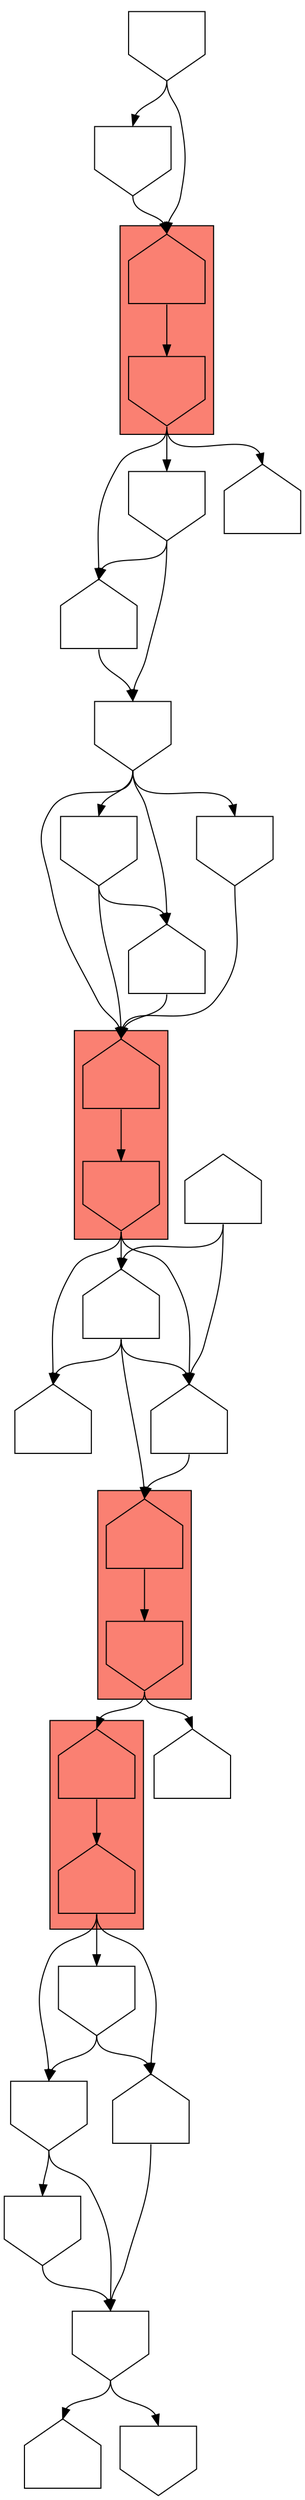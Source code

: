 digraph asm {
	edge [headport=n,tailport=s];
subgraph cluster_C15325_3117 {
	15325 [label="",height=1,width=1,shape=house];
	3117 [label="",height=1,width=1,shape=house];
	style=filled;
	fillcolor=salmon;
}
subgraph cluster_C9952_4827 {
	9952 [label="",height=1,width=1,shape=house];
	4827 [label="",height=1,width=1,shape=invhouse];
	style=filled;
	fillcolor=salmon;
}
subgraph cluster_C2357_6667 {
	2357 [label="",height=1,width=1,shape=house];
	6667 [label="",height=1,width=1,shape=invhouse];
	style=filled;
	fillcolor=salmon;
}
subgraph cluster_C2370_5635 {
	2370 [label="",height=1,width=1,shape=house];
	5635 [label="",height=1,width=1,shape=invhouse];
	style=filled;
	fillcolor=salmon;
}
	14014 [label="",height=1,width=1,shape=invhouse];
	13173 [label="",height=1,width=1,shape=invhouse];
	20655 [label="",height=1,width=1,shape=invhouse];
	12924 [label="",height=1,width=1,shape=house];
	14284 [label="",height=1,width=1,shape=invhouse];
	14594 [label="",height=1,width=1,shape=house];
	15366 [label="",height=1,width=1,shape=invhouse];
	15165 [label="",height=1,width=1,shape=house];
	9437 [label="",height=1,width=1,shape=house];
	15641 [label="",height=1,width=1,shape=house];
	17107 [label="",height=1,width=1,shape=house];
	5102 [label="",height=1,width=1,shape=house];
	2990 [label="",height=1,width=1,shape=invhouse];
	10669 [label="",height=1,width=1,shape=invhouse];
	17018 [label="",height=1,width=1,shape=house];
	15722 [label="",height=1,width=1,shape=invhouse];
	15033 [label="",height=1,width=1,shape=house];
	15931 [label="",height=1,width=1,shape=invhouse];
	18063 [label="",height=1,width=1,shape=house];
	16545 [label="",height=1,width=1,shape=invhouse];
	20749 [label="",height=1,width=1,shape=invhouse];
	15325 -> 3117
	3117 -> 14014
	3117 -> 14594
	3117 -> 15366
	14014 -> 13173
	14014 -> 20655
	13173 -> 20655
	20655 -> 12924
	20655 -> 14284
	14594 -> 20655
	15366 -> 14014
	15366 -> 14594
	4827 -> 15165
	4827 -> 15325
	9952 -> 4827
	9437 -> 9952
	9437 -> 15641
	9437 -> 17107
	6667 -> 9437
	6667 -> 15641
	6667 -> 17107
	17107 -> 9952
	5102 -> 9437
	5102 -> 17107
	2357 -> 6667
	2990 -> 2357
	2990 -> 10669
	2990 -> 15722
	2990 -> 17018
	10669 -> 2357
	10669 -> 17018
	17018 -> 2357
	15722 -> 2357
	15033 -> 2990
	5635 -> 15033
	5635 -> 15931
	5635 -> 18063
	15931 -> 2990
	15931 -> 15033
	2370 -> 5635
	16545 -> 2370
	20749 -> 2370
	20749 -> 16545
}